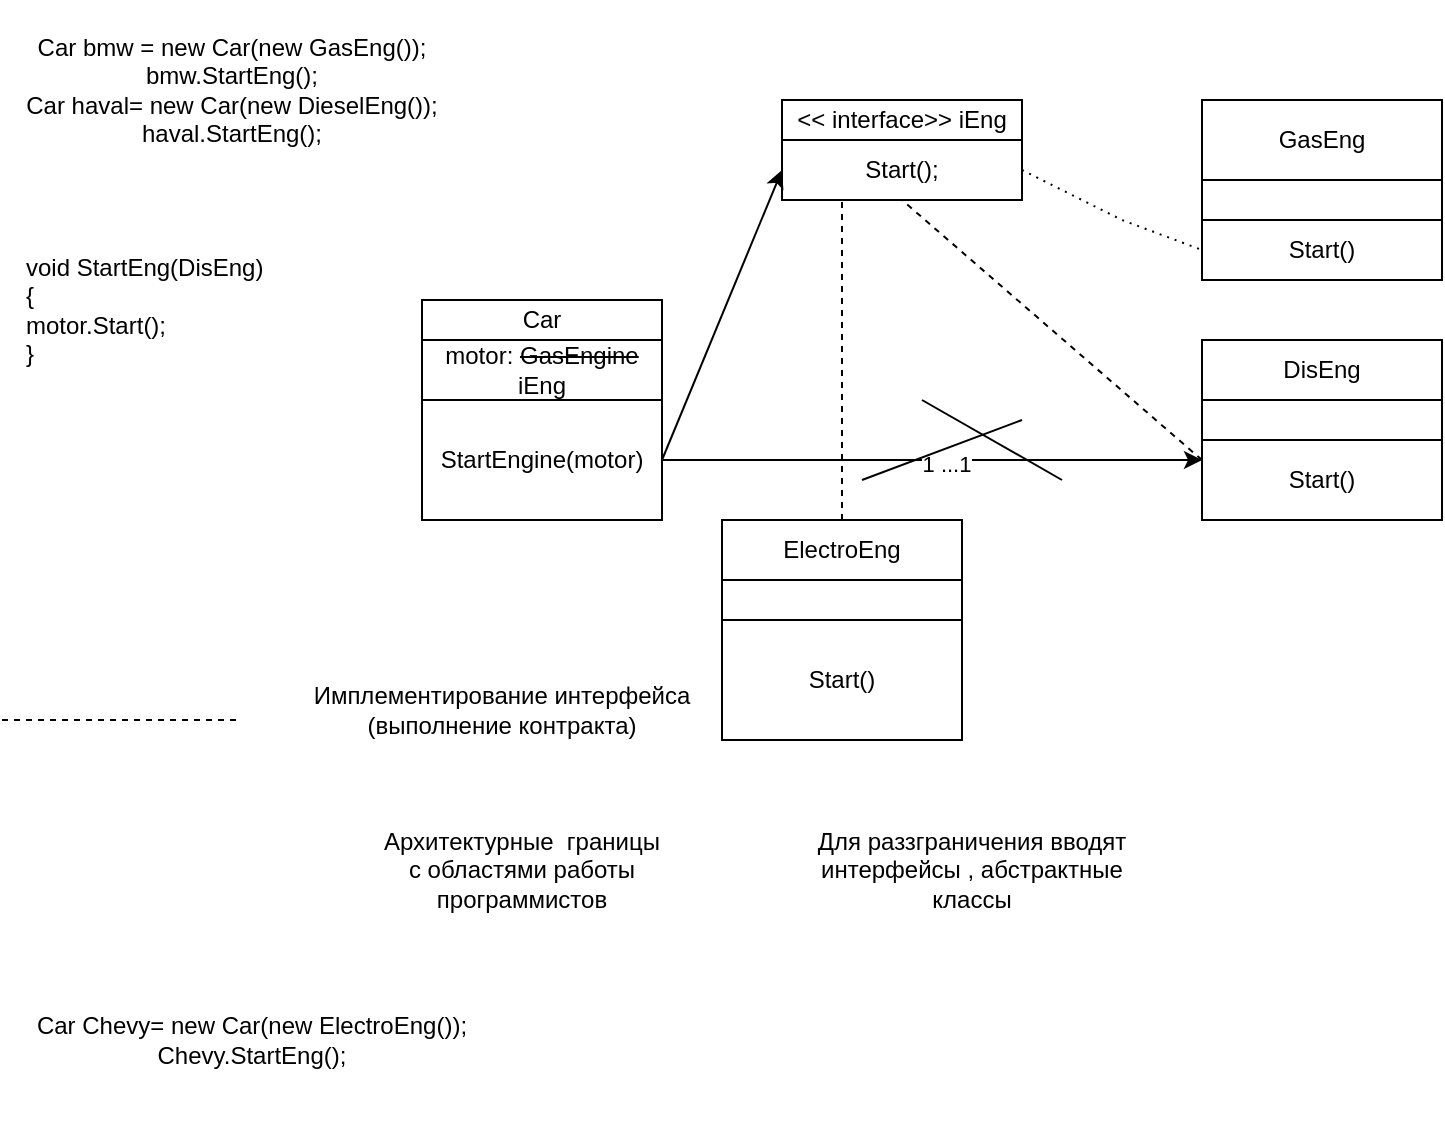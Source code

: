 <mxfile version="21.8.2" type="device">
  <diagram id="w3W-gc0-AikpSJgXkLqI" name="Абстракция Интерфейс">
    <mxGraphModel dx="1062" dy="578" grid="1" gridSize="10" guides="1" tooltips="1" connect="1" arrows="1" fold="1" page="1" pageScale="1" pageWidth="827" pageHeight="1169" math="0" shadow="0">
      <root>
        <mxCell id="0" />
        <mxCell id="1" parent="0" />
        <mxCell id="gCXr97HooqAtDsKp2qLB-1" value="Car" style="rounded=0;whiteSpace=wrap;html=1;" vertex="1" parent="1">
          <mxGeometry x="250" y="170" width="120" height="20" as="geometry" />
        </mxCell>
        <mxCell id="gCXr97HooqAtDsKp2qLB-2" value="motor: &lt;strike&gt;GasEngine &lt;/strike&gt;iEng" style="rounded=0;whiteSpace=wrap;html=1;" vertex="1" parent="1">
          <mxGeometry x="250" y="190" width="120" height="30" as="geometry" />
        </mxCell>
        <mxCell id="gCXr97HooqAtDsKp2qLB-3" value="StartEngine(motor)" style="rounded=0;whiteSpace=wrap;html=1;" vertex="1" parent="1">
          <mxGeometry x="250" y="220" width="120" height="60" as="geometry" />
        </mxCell>
        <mxCell id="gCXr97HooqAtDsKp2qLB-4" value="GasEng" style="rounded=0;whiteSpace=wrap;html=1;" vertex="1" parent="1">
          <mxGeometry x="640" y="70" width="120" height="40" as="geometry" />
        </mxCell>
        <mxCell id="gCXr97HooqAtDsKp2qLB-5" style="edgeStyle=orthogonalEdgeStyle;rounded=0;orthogonalLoop=1;jettySize=auto;html=1;exitX=0.5;exitY=1;exitDx=0;exitDy=0;" edge="1" parent="1" source="gCXr97HooqAtDsKp2qLB-4" target="gCXr97HooqAtDsKp2qLB-4">
          <mxGeometry relative="1" as="geometry" />
        </mxCell>
        <mxCell id="gCXr97HooqAtDsKp2qLB-6" value="" style="rounded=0;whiteSpace=wrap;html=1;" vertex="1" parent="1">
          <mxGeometry x="640" y="110" width="120" height="20" as="geometry" />
        </mxCell>
        <mxCell id="gCXr97HooqAtDsKp2qLB-7" value="Start()" style="rounded=0;whiteSpace=wrap;html=1;" vertex="1" parent="1">
          <mxGeometry x="640" y="130" width="120" height="30" as="geometry" />
        </mxCell>
        <mxCell id="gCXr97HooqAtDsKp2qLB-8" value="DisEng" style="rounded=0;whiteSpace=wrap;html=1;" vertex="1" parent="1">
          <mxGeometry x="640" y="190" width="120" height="30" as="geometry" />
        </mxCell>
        <mxCell id="gCXr97HooqAtDsKp2qLB-9" value="" style="rounded=0;whiteSpace=wrap;html=1;" vertex="1" parent="1">
          <mxGeometry x="640" y="220" width="120" height="20" as="geometry" />
        </mxCell>
        <mxCell id="gCXr97HooqAtDsKp2qLB-10" value="Start()" style="rounded=0;whiteSpace=wrap;html=1;" vertex="1" parent="1">
          <mxGeometry x="640" y="240" width="120" height="40" as="geometry" />
        </mxCell>
        <mxCell id="gCXr97HooqAtDsKp2qLB-11" value="Car bmw = new Car(new GasEng());&lt;br&gt;bmw.StartEng();&lt;br&gt;Car haval= new Car(new DieselEng());&lt;br style=&quot;border-color: var(--border-color);&quot;&gt;haval.StartEng();" style="text;html=1;strokeColor=none;fillColor=none;align=center;verticalAlign=middle;whiteSpace=wrap;rounded=0;" vertex="1" parent="1">
          <mxGeometry x="40" y="20" width="230" height="90" as="geometry" />
        </mxCell>
        <mxCell id="gCXr97HooqAtDsKp2qLB-12" value="void StartEng(DisEng)&lt;br&gt;{&lt;br&gt;motor.Start();&lt;br&gt;}" style="text;html=1;strokeColor=none;fillColor=none;align=left;verticalAlign=middle;whiteSpace=wrap;rounded=0;" vertex="1" parent="1">
          <mxGeometry x="50" y="130" width="140" height="90" as="geometry" />
        </mxCell>
        <mxCell id="gCXr97HooqAtDsKp2qLB-13" value="" style="endArrow=classic;html=1;rounded=0;entryX=0;entryY=0.25;entryDx=0;entryDy=0;exitX=1;exitY=0.5;exitDx=0;exitDy=0;" edge="1" parent="1" source="gCXr97HooqAtDsKp2qLB-3" target="gCXr97HooqAtDsKp2qLB-10">
          <mxGeometry width="50" height="50" relative="1" as="geometry">
            <mxPoint x="390" y="320" as="sourcePoint" />
            <mxPoint x="440" y="270" as="targetPoint" />
          </mxGeometry>
        </mxCell>
        <mxCell id="gCXr97HooqAtDsKp2qLB-14" value="1 ...1" style="edgeLabel;html=1;align=center;verticalAlign=middle;resizable=0;points=[];" vertex="1" connectable="0" parent="gCXr97HooqAtDsKp2qLB-13">
          <mxGeometry x="0.049" y="-2" relative="1" as="geometry">
            <mxPoint as="offset" />
          </mxGeometry>
        </mxCell>
        <mxCell id="gCXr97HooqAtDsKp2qLB-15" value="Архитектурные&amp;nbsp; границы с областями работы программистов" style="text;html=1;strokeColor=none;fillColor=none;align=center;verticalAlign=middle;whiteSpace=wrap;rounded=0;" vertex="1" parent="1">
          <mxGeometry x="230" y="440" width="140" height="30" as="geometry" />
        </mxCell>
        <mxCell id="gCXr97HooqAtDsKp2qLB-16" value="Для раззграничения вводят интерфейсы , абстрактные классы" style="text;html=1;strokeColor=none;fillColor=none;align=center;verticalAlign=middle;whiteSpace=wrap;rounded=0;" vertex="1" parent="1">
          <mxGeometry x="440" y="440" width="170" height="30" as="geometry" />
        </mxCell>
        <mxCell id="gCXr97HooqAtDsKp2qLB-18" value="&amp;lt;&amp;lt; interface&amp;gt;&amp;gt; iEng" style="rounded=0;whiteSpace=wrap;html=1;" vertex="1" parent="1">
          <mxGeometry x="430" y="70" width="120" height="20" as="geometry" />
        </mxCell>
        <mxCell id="gCXr97HooqAtDsKp2qLB-19" value="Start();" style="rounded=0;whiteSpace=wrap;html=1;" vertex="1" parent="1">
          <mxGeometry x="430" y="90" width="120" height="30" as="geometry" />
        </mxCell>
        <mxCell id="gCXr97HooqAtDsKp2qLB-20" value="" style="endArrow=classic;html=1;rounded=0;entryX=0;entryY=0.5;entryDx=0;entryDy=0;" edge="1" parent="1" target="gCXr97HooqAtDsKp2qLB-19">
          <mxGeometry width="50" height="50" relative="1" as="geometry">
            <mxPoint x="370" y="250" as="sourcePoint" />
            <mxPoint x="390" y="270" as="targetPoint" />
          </mxGeometry>
        </mxCell>
        <mxCell id="gCXr97HooqAtDsKp2qLB-21" value="" style="endArrow=none;dashed=1;html=1;rounded=0;entryX=0.5;entryY=1;entryDx=0;entryDy=0;" edge="1" parent="1" target="gCXr97HooqAtDsKp2qLB-19">
          <mxGeometry width="50" height="50" relative="1" as="geometry">
            <mxPoint x="640" y="250" as="sourcePoint" />
            <mxPoint x="390" y="270" as="targetPoint" />
          </mxGeometry>
        </mxCell>
        <mxCell id="gCXr97HooqAtDsKp2qLB-22" value="" style="endArrow=none;dashed=1;html=1;dashPattern=1 3;strokeWidth=1;rounded=0;entryX=0;entryY=0.5;entryDx=0;entryDy=0;exitX=1;exitY=0.5;exitDx=0;exitDy=0;" edge="1" parent="1" source="gCXr97HooqAtDsKp2qLB-19" target="gCXr97HooqAtDsKp2qLB-7">
          <mxGeometry width="50" height="50" relative="1" as="geometry">
            <mxPoint x="340" y="320" as="sourcePoint" />
            <mxPoint x="390" y="270" as="targetPoint" />
            <Array as="points">
              <mxPoint x="600" y="130" />
            </Array>
          </mxGeometry>
        </mxCell>
        <mxCell id="gCXr97HooqAtDsKp2qLB-23" value="" style="endArrow=none;dashed=1;html=1;rounded=0;" edge="1" parent="1">
          <mxGeometry width="50" height="50" relative="1" as="geometry">
            <mxPoint x="40" y="380" as="sourcePoint" />
            <mxPoint x="160" y="380" as="targetPoint" />
          </mxGeometry>
        </mxCell>
        <mxCell id="gCXr97HooqAtDsKp2qLB-24" value="Имплементирование интерфейса (выполнение контракта)" style="text;html=1;strokeColor=none;fillColor=none;align=center;verticalAlign=middle;whiteSpace=wrap;rounded=0;" vertex="1" parent="1">
          <mxGeometry x="180" y="360" width="220" height="30" as="geometry" />
        </mxCell>
        <mxCell id="gCXr97HooqAtDsKp2qLB-25" value="ElectroEng" style="rounded=0;whiteSpace=wrap;html=1;" vertex="1" parent="1">
          <mxGeometry x="400" y="280" width="120" height="30" as="geometry" />
        </mxCell>
        <mxCell id="gCXr97HooqAtDsKp2qLB-27" value="" style="endArrow=none;html=1;rounded=0;" edge="1" parent="1">
          <mxGeometry width="50" height="50" relative="1" as="geometry">
            <mxPoint x="470" y="260" as="sourcePoint" />
            <mxPoint x="550" y="230" as="targetPoint" />
          </mxGeometry>
        </mxCell>
        <mxCell id="gCXr97HooqAtDsKp2qLB-28" value="" style="endArrow=none;html=1;rounded=0;" edge="1" parent="1">
          <mxGeometry width="50" height="50" relative="1" as="geometry">
            <mxPoint x="570" y="260" as="sourcePoint" />
            <mxPoint x="500" y="220" as="targetPoint" />
          </mxGeometry>
        </mxCell>
        <mxCell id="gCXr97HooqAtDsKp2qLB-30" value="" style="rounded=0;whiteSpace=wrap;html=1;" vertex="1" parent="1">
          <mxGeometry x="400" y="310" width="120" height="20" as="geometry" />
        </mxCell>
        <mxCell id="gCXr97HooqAtDsKp2qLB-31" value="Start()" style="rounded=0;whiteSpace=wrap;html=1;" vertex="1" parent="1">
          <mxGeometry x="400" y="330" width="120" height="60" as="geometry" />
        </mxCell>
        <mxCell id="gCXr97HooqAtDsKp2qLB-32" value="" style="endArrow=none;dashed=1;html=1;rounded=0;entryX=0.25;entryY=1;entryDx=0;entryDy=0;" edge="1" parent="1" source="gCXr97HooqAtDsKp2qLB-25" target="gCXr97HooqAtDsKp2qLB-19">
          <mxGeometry width="50" height="50" relative="1" as="geometry">
            <mxPoint x="340" y="310" as="sourcePoint" />
            <mxPoint x="390" y="260" as="targetPoint" />
          </mxGeometry>
        </mxCell>
        <mxCell id="gCXr97HooqAtDsKp2qLB-33" value="Car Chevy= new Car(new ElectroEng());&lt;br&gt;Chevy.StartEng();&lt;br&gt;" style="text;html=1;strokeColor=none;fillColor=none;align=center;verticalAlign=middle;whiteSpace=wrap;rounded=0;" vertex="1" parent="1">
          <mxGeometry x="50" y="495" width="230" height="90" as="geometry" />
        </mxCell>
      </root>
    </mxGraphModel>
  </diagram>
</mxfile>
